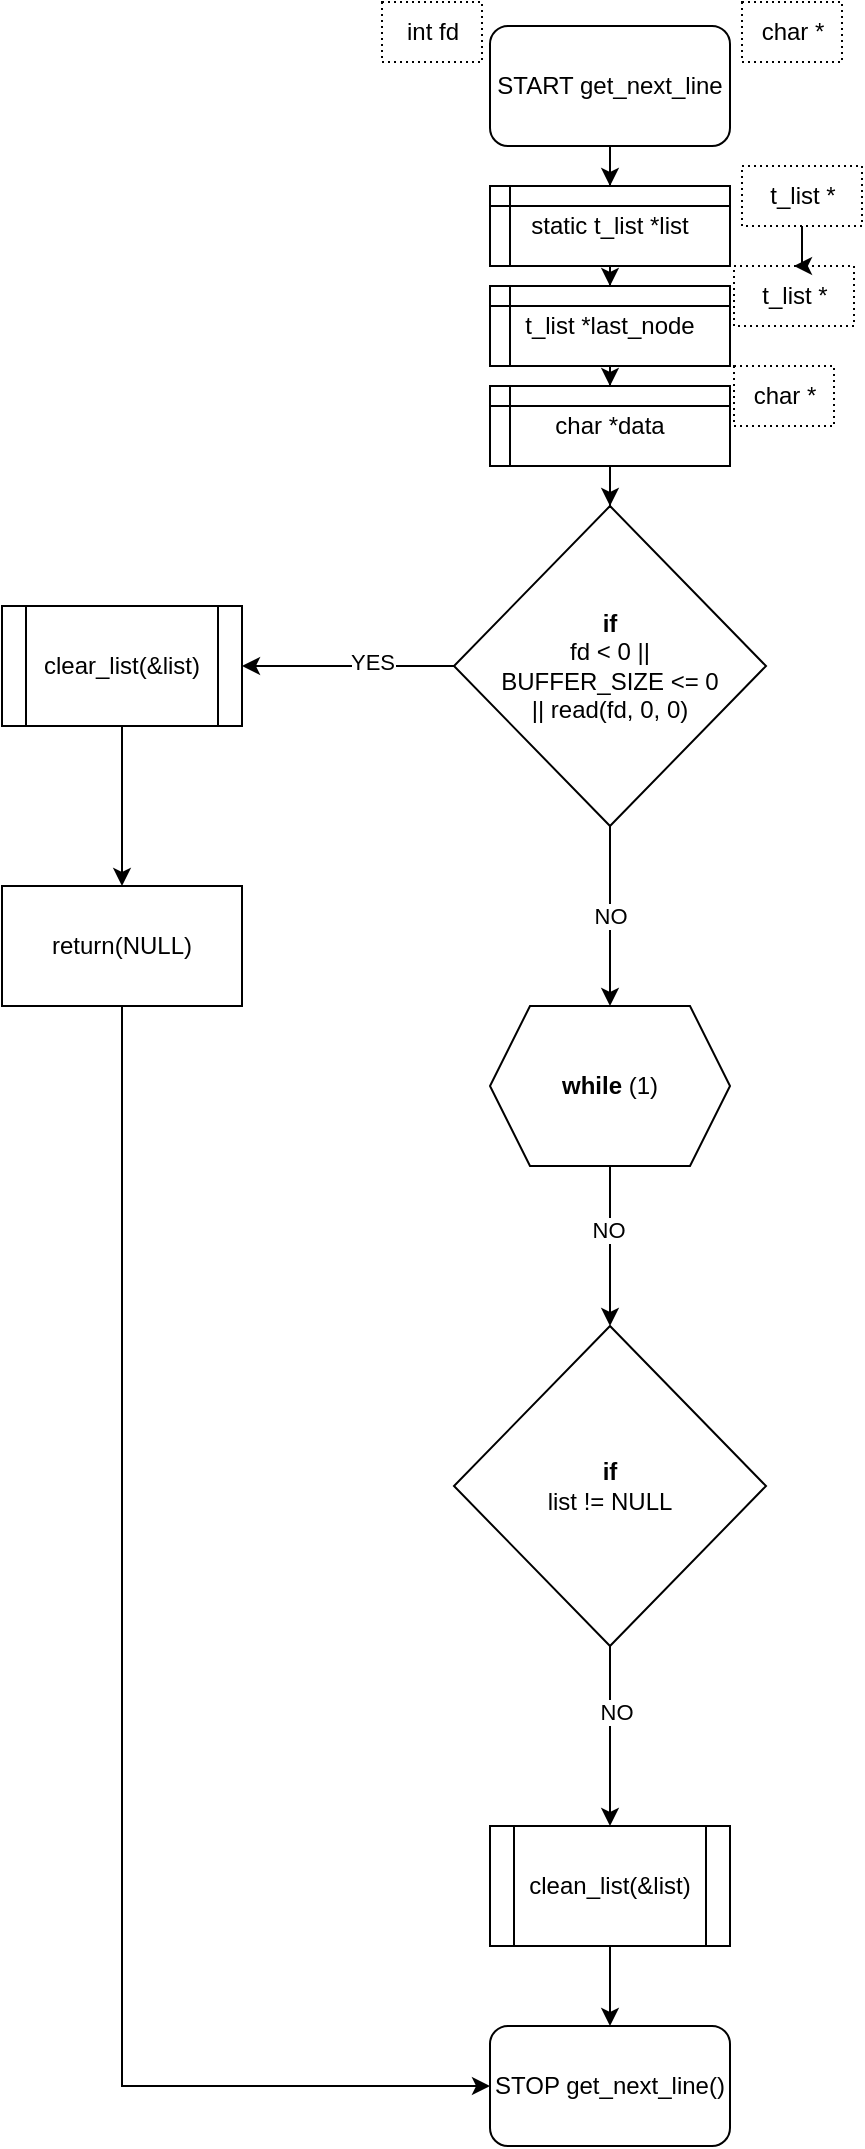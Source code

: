 <mxfile version="22.1.16" type="github">
  <diagram id="C5RBs43oDa-KdzZeNtuy" name="Page-1">
    <mxGraphModel dx="508" dy="1180" grid="1" gridSize="10" guides="1" tooltips="1" connect="1" arrows="1" fold="1" page="1" pageScale="1" pageWidth="827" pageHeight="1169" math="0" shadow="0">
      <root>
        <mxCell id="WIyWlLk6GJQsqaUBKTNV-0" />
        <mxCell id="WIyWlLk6GJQsqaUBKTNV-1" parent="WIyWlLk6GJQsqaUBKTNV-0" />
        <mxCell id="hBUY9OWEQW0w1tbR3MpV-15" style="edgeStyle=orthogonalEdgeStyle;rounded=0;orthogonalLoop=1;jettySize=auto;html=1;" edge="1" parent="WIyWlLk6GJQsqaUBKTNV-1" source="hBUY9OWEQW0w1tbR3MpV-0" target="hBUY9OWEQW0w1tbR3MpV-2">
          <mxGeometry relative="1" as="geometry" />
        </mxCell>
        <mxCell id="hBUY9OWEQW0w1tbR3MpV-0" value="START get_next_line" style="rounded=1;whiteSpace=wrap;html=1;" vertex="1" parent="WIyWlLk6GJQsqaUBKTNV-1">
          <mxGeometry x="294" y="30" width="120" height="60" as="geometry" />
        </mxCell>
        <mxCell id="hBUY9OWEQW0w1tbR3MpV-1" value="int fd" style="text;html=1;align=center;verticalAlign=middle;resizable=0;points=[];autosize=1;strokeColor=default;fillColor=none;dashed=1;dashPattern=1 2;" vertex="1" parent="WIyWlLk6GJQsqaUBKTNV-1">
          <mxGeometry x="240" y="18" width="50" height="30" as="geometry" />
        </mxCell>
        <mxCell id="hBUY9OWEQW0w1tbR3MpV-16" style="edgeStyle=orthogonalEdgeStyle;rounded=0;orthogonalLoop=1;jettySize=auto;html=1;entryX=0.5;entryY=0;entryDx=0;entryDy=0;" edge="1" parent="WIyWlLk6GJQsqaUBKTNV-1" source="hBUY9OWEQW0w1tbR3MpV-2" target="hBUY9OWEQW0w1tbR3MpV-3">
          <mxGeometry relative="1" as="geometry" />
        </mxCell>
        <mxCell id="hBUY9OWEQW0w1tbR3MpV-2" value="static t_list *list" style="shape=internalStorage;whiteSpace=wrap;html=1;backgroundOutline=1;dx=10;dy=10;" vertex="1" parent="WIyWlLk6GJQsqaUBKTNV-1">
          <mxGeometry x="294" y="110" width="120" height="40" as="geometry" />
        </mxCell>
        <mxCell id="hBUY9OWEQW0w1tbR3MpV-17" style="edgeStyle=orthogonalEdgeStyle;rounded=0;orthogonalLoop=1;jettySize=auto;html=1;entryX=0.5;entryY=0;entryDx=0;entryDy=0;" edge="1" parent="WIyWlLk6GJQsqaUBKTNV-1" source="hBUY9OWEQW0w1tbR3MpV-3" target="hBUY9OWEQW0w1tbR3MpV-4">
          <mxGeometry relative="1" as="geometry" />
        </mxCell>
        <mxCell id="hBUY9OWEQW0w1tbR3MpV-3" value="t_list *last_node" style="shape=internalStorage;whiteSpace=wrap;html=1;backgroundOutline=1;dx=10;dy=10;" vertex="1" parent="WIyWlLk6GJQsqaUBKTNV-1">
          <mxGeometry x="294" y="160" width="120" height="40" as="geometry" />
        </mxCell>
        <mxCell id="hBUY9OWEQW0w1tbR3MpV-18" style="edgeStyle=orthogonalEdgeStyle;rounded=0;orthogonalLoop=1;jettySize=auto;html=1;entryX=0.5;entryY=0;entryDx=0;entryDy=0;" edge="1" parent="WIyWlLk6GJQsqaUBKTNV-1" source="hBUY9OWEQW0w1tbR3MpV-4" target="hBUY9OWEQW0w1tbR3MpV-5">
          <mxGeometry relative="1" as="geometry" />
        </mxCell>
        <mxCell id="hBUY9OWEQW0w1tbR3MpV-4" value="char *data" style="shape=internalStorage;whiteSpace=wrap;html=1;backgroundOutline=1;dx=10;dy=10;" vertex="1" parent="WIyWlLk6GJQsqaUBKTNV-1">
          <mxGeometry x="294" y="210" width="120" height="40" as="geometry" />
        </mxCell>
        <mxCell id="hBUY9OWEQW0w1tbR3MpV-8" value="" style="edgeStyle=orthogonalEdgeStyle;rounded=0;orthogonalLoop=1;jettySize=auto;html=1;" edge="1" parent="WIyWlLk6GJQsqaUBKTNV-1" source="hBUY9OWEQW0w1tbR3MpV-5" target="hBUY9OWEQW0w1tbR3MpV-9">
          <mxGeometry relative="1" as="geometry">
            <mxPoint x="178" y="350" as="targetPoint" />
          </mxGeometry>
        </mxCell>
        <mxCell id="hBUY9OWEQW0w1tbR3MpV-22" value="YES" style="edgeLabel;html=1;align=center;verticalAlign=middle;resizable=0;points=[];" vertex="1" connectable="0" parent="hBUY9OWEQW0w1tbR3MpV-8">
          <mxGeometry x="-0.226" y="-2" relative="1" as="geometry">
            <mxPoint as="offset" />
          </mxGeometry>
        </mxCell>
        <mxCell id="hBUY9OWEQW0w1tbR3MpV-20" value="NO" style="edgeStyle=orthogonalEdgeStyle;rounded=0;orthogonalLoop=1;jettySize=auto;html=1;" edge="1" parent="WIyWlLk6GJQsqaUBKTNV-1" source="hBUY9OWEQW0w1tbR3MpV-5" target="hBUY9OWEQW0w1tbR3MpV-19">
          <mxGeometry relative="1" as="geometry" />
        </mxCell>
        <mxCell id="hBUY9OWEQW0w1tbR3MpV-5" value="&lt;b&gt;if&lt;/b&gt;&lt;br&gt;fd &amp;lt; 0 || &lt;br&gt;BUFFER_SIZE &amp;lt;= 0 &lt;br&gt;|| read(fd, 0, 0)" style="rhombus;whiteSpace=wrap;html=1;" vertex="1" parent="WIyWlLk6GJQsqaUBKTNV-1">
          <mxGeometry x="276" y="270" width="156" height="160" as="geometry" />
        </mxCell>
        <mxCell id="hBUY9OWEQW0w1tbR3MpV-6" value="char *" style="text;html=1;align=center;verticalAlign=middle;resizable=0;points=[];autosize=1;strokeColor=default;fillColor=none;dashed=1;dashPattern=1 2;" vertex="1" parent="WIyWlLk6GJQsqaUBKTNV-1">
          <mxGeometry x="420" y="18" width="50" height="30" as="geometry" />
        </mxCell>
        <mxCell id="hBUY9OWEQW0w1tbR3MpV-12" value="" style="edgeStyle=orthogonalEdgeStyle;rounded=0;orthogonalLoop=1;jettySize=auto;html=1;" edge="1" parent="WIyWlLk6GJQsqaUBKTNV-1" source="hBUY9OWEQW0w1tbR3MpV-9" target="hBUY9OWEQW0w1tbR3MpV-11">
          <mxGeometry relative="1" as="geometry" />
        </mxCell>
        <mxCell id="hBUY9OWEQW0w1tbR3MpV-9" value="clear_list(&amp;amp;list)" style="shape=process;whiteSpace=wrap;html=1;backgroundOutline=1;" vertex="1" parent="WIyWlLk6GJQsqaUBKTNV-1">
          <mxGeometry x="50" y="320" width="120" height="60" as="geometry" />
        </mxCell>
        <mxCell id="hBUY9OWEQW0w1tbR3MpV-14" style="edgeStyle=orthogonalEdgeStyle;rounded=0;orthogonalLoop=1;jettySize=auto;html=1;" edge="1" parent="WIyWlLk6GJQsqaUBKTNV-1" source="hBUY9OWEQW0w1tbR3MpV-11" target="hBUY9OWEQW0w1tbR3MpV-13">
          <mxGeometry relative="1" as="geometry">
            <Array as="points">
              <mxPoint x="110" y="1060" />
            </Array>
          </mxGeometry>
        </mxCell>
        <mxCell id="hBUY9OWEQW0w1tbR3MpV-11" value="return(NULL)" style="whiteSpace=wrap;html=1;" vertex="1" parent="WIyWlLk6GJQsqaUBKTNV-1">
          <mxGeometry x="50" y="460" width="120" height="60" as="geometry" />
        </mxCell>
        <mxCell id="hBUY9OWEQW0w1tbR3MpV-13" value="STOP get_next_line()" style="rounded=1;whiteSpace=wrap;html=1;" vertex="1" parent="WIyWlLk6GJQsqaUBKTNV-1">
          <mxGeometry x="294" y="1030" width="120" height="60" as="geometry" />
        </mxCell>
        <mxCell id="hBUY9OWEQW0w1tbR3MpV-23" style="edgeStyle=orthogonalEdgeStyle;rounded=0;orthogonalLoop=1;jettySize=auto;html=1;" edge="1" parent="WIyWlLk6GJQsqaUBKTNV-1" source="hBUY9OWEQW0w1tbR3MpV-19" target="hBUY9OWEQW0w1tbR3MpV-21">
          <mxGeometry relative="1" as="geometry" />
        </mxCell>
        <mxCell id="hBUY9OWEQW0w1tbR3MpV-24" value="NO" style="edgeLabel;html=1;align=center;verticalAlign=middle;resizable=0;points=[];" vertex="1" connectable="0" parent="hBUY9OWEQW0w1tbR3MpV-23">
          <mxGeometry x="-0.217" y="-1" relative="1" as="geometry">
            <mxPoint as="offset" />
          </mxGeometry>
        </mxCell>
        <mxCell id="hBUY9OWEQW0w1tbR3MpV-19" value="&lt;b&gt;while&lt;/b&gt; (1)" style="shape=hexagon;perimeter=hexagonPerimeter2;whiteSpace=wrap;html=1;fixedSize=1;" vertex="1" parent="WIyWlLk6GJQsqaUBKTNV-1">
          <mxGeometry x="294" y="520" width="120" height="80" as="geometry" />
        </mxCell>
        <mxCell id="hBUY9OWEQW0w1tbR3MpV-28" style="edgeStyle=orthogonalEdgeStyle;rounded=0;orthogonalLoop=1;jettySize=auto;html=1;" edge="1" parent="WIyWlLk6GJQsqaUBKTNV-1" source="hBUY9OWEQW0w1tbR3MpV-21" target="hBUY9OWEQW0w1tbR3MpV-27">
          <mxGeometry relative="1" as="geometry" />
        </mxCell>
        <mxCell id="hBUY9OWEQW0w1tbR3MpV-30" value="NO" style="edgeLabel;html=1;align=center;verticalAlign=middle;resizable=0;points=[];" vertex="1" connectable="0" parent="hBUY9OWEQW0w1tbR3MpV-28">
          <mxGeometry x="-0.28" y="3" relative="1" as="geometry">
            <mxPoint as="offset" />
          </mxGeometry>
        </mxCell>
        <mxCell id="hBUY9OWEQW0w1tbR3MpV-21" value="&lt;b&gt;if&lt;/b&gt;&lt;br&gt;list != NULL" style="rhombus;whiteSpace=wrap;html=1;" vertex="1" parent="WIyWlLk6GJQsqaUBKTNV-1">
          <mxGeometry x="276" y="680" width="156" height="160" as="geometry" />
        </mxCell>
        <mxCell id="hBUY9OWEQW0w1tbR3MpV-29" style="edgeStyle=orthogonalEdgeStyle;rounded=0;orthogonalLoop=1;jettySize=auto;html=1;" edge="1" parent="WIyWlLk6GJQsqaUBKTNV-1" source="hBUY9OWEQW0w1tbR3MpV-27" target="hBUY9OWEQW0w1tbR3MpV-13">
          <mxGeometry relative="1" as="geometry" />
        </mxCell>
        <mxCell id="hBUY9OWEQW0w1tbR3MpV-27" value="clean_list(&amp;amp;list)" style="shape=process;whiteSpace=wrap;html=1;backgroundOutline=1;" vertex="1" parent="WIyWlLk6GJQsqaUBKTNV-1">
          <mxGeometry x="294" y="930" width="120" height="60" as="geometry" />
        </mxCell>
        <mxCell id="hBUY9OWEQW0w1tbR3MpV-33" value="" style="edgeStyle=orthogonalEdgeStyle;rounded=0;orthogonalLoop=1;jettySize=auto;html=1;" edge="1" parent="WIyWlLk6GJQsqaUBKTNV-1" source="hBUY9OWEQW0w1tbR3MpV-31" target="hBUY9OWEQW0w1tbR3MpV-32">
          <mxGeometry relative="1" as="geometry" />
        </mxCell>
        <mxCell id="hBUY9OWEQW0w1tbR3MpV-31" value="t_list *" style="text;html=1;align=center;verticalAlign=middle;resizable=0;points=[];autosize=1;strokeColor=default;fillColor=none;dashed=1;dashPattern=1 2;" vertex="1" parent="WIyWlLk6GJQsqaUBKTNV-1">
          <mxGeometry x="420" y="100" width="60" height="30" as="geometry" />
        </mxCell>
        <mxCell id="hBUY9OWEQW0w1tbR3MpV-32" value="t_list *" style="text;html=1;align=center;verticalAlign=middle;resizable=0;points=[];autosize=1;strokeColor=default;fillColor=none;dashed=1;dashPattern=1 2;" vertex="1" parent="WIyWlLk6GJQsqaUBKTNV-1">
          <mxGeometry x="416" y="150" width="60" height="30" as="geometry" />
        </mxCell>
        <mxCell id="hBUY9OWEQW0w1tbR3MpV-34" value="char *" style="text;html=1;align=center;verticalAlign=middle;resizable=0;points=[];autosize=1;strokeColor=default;fillColor=none;dashed=1;dashPattern=1 2;" vertex="1" parent="WIyWlLk6GJQsqaUBKTNV-1">
          <mxGeometry x="416" y="200" width="50" height="30" as="geometry" />
        </mxCell>
      </root>
    </mxGraphModel>
  </diagram>
</mxfile>
